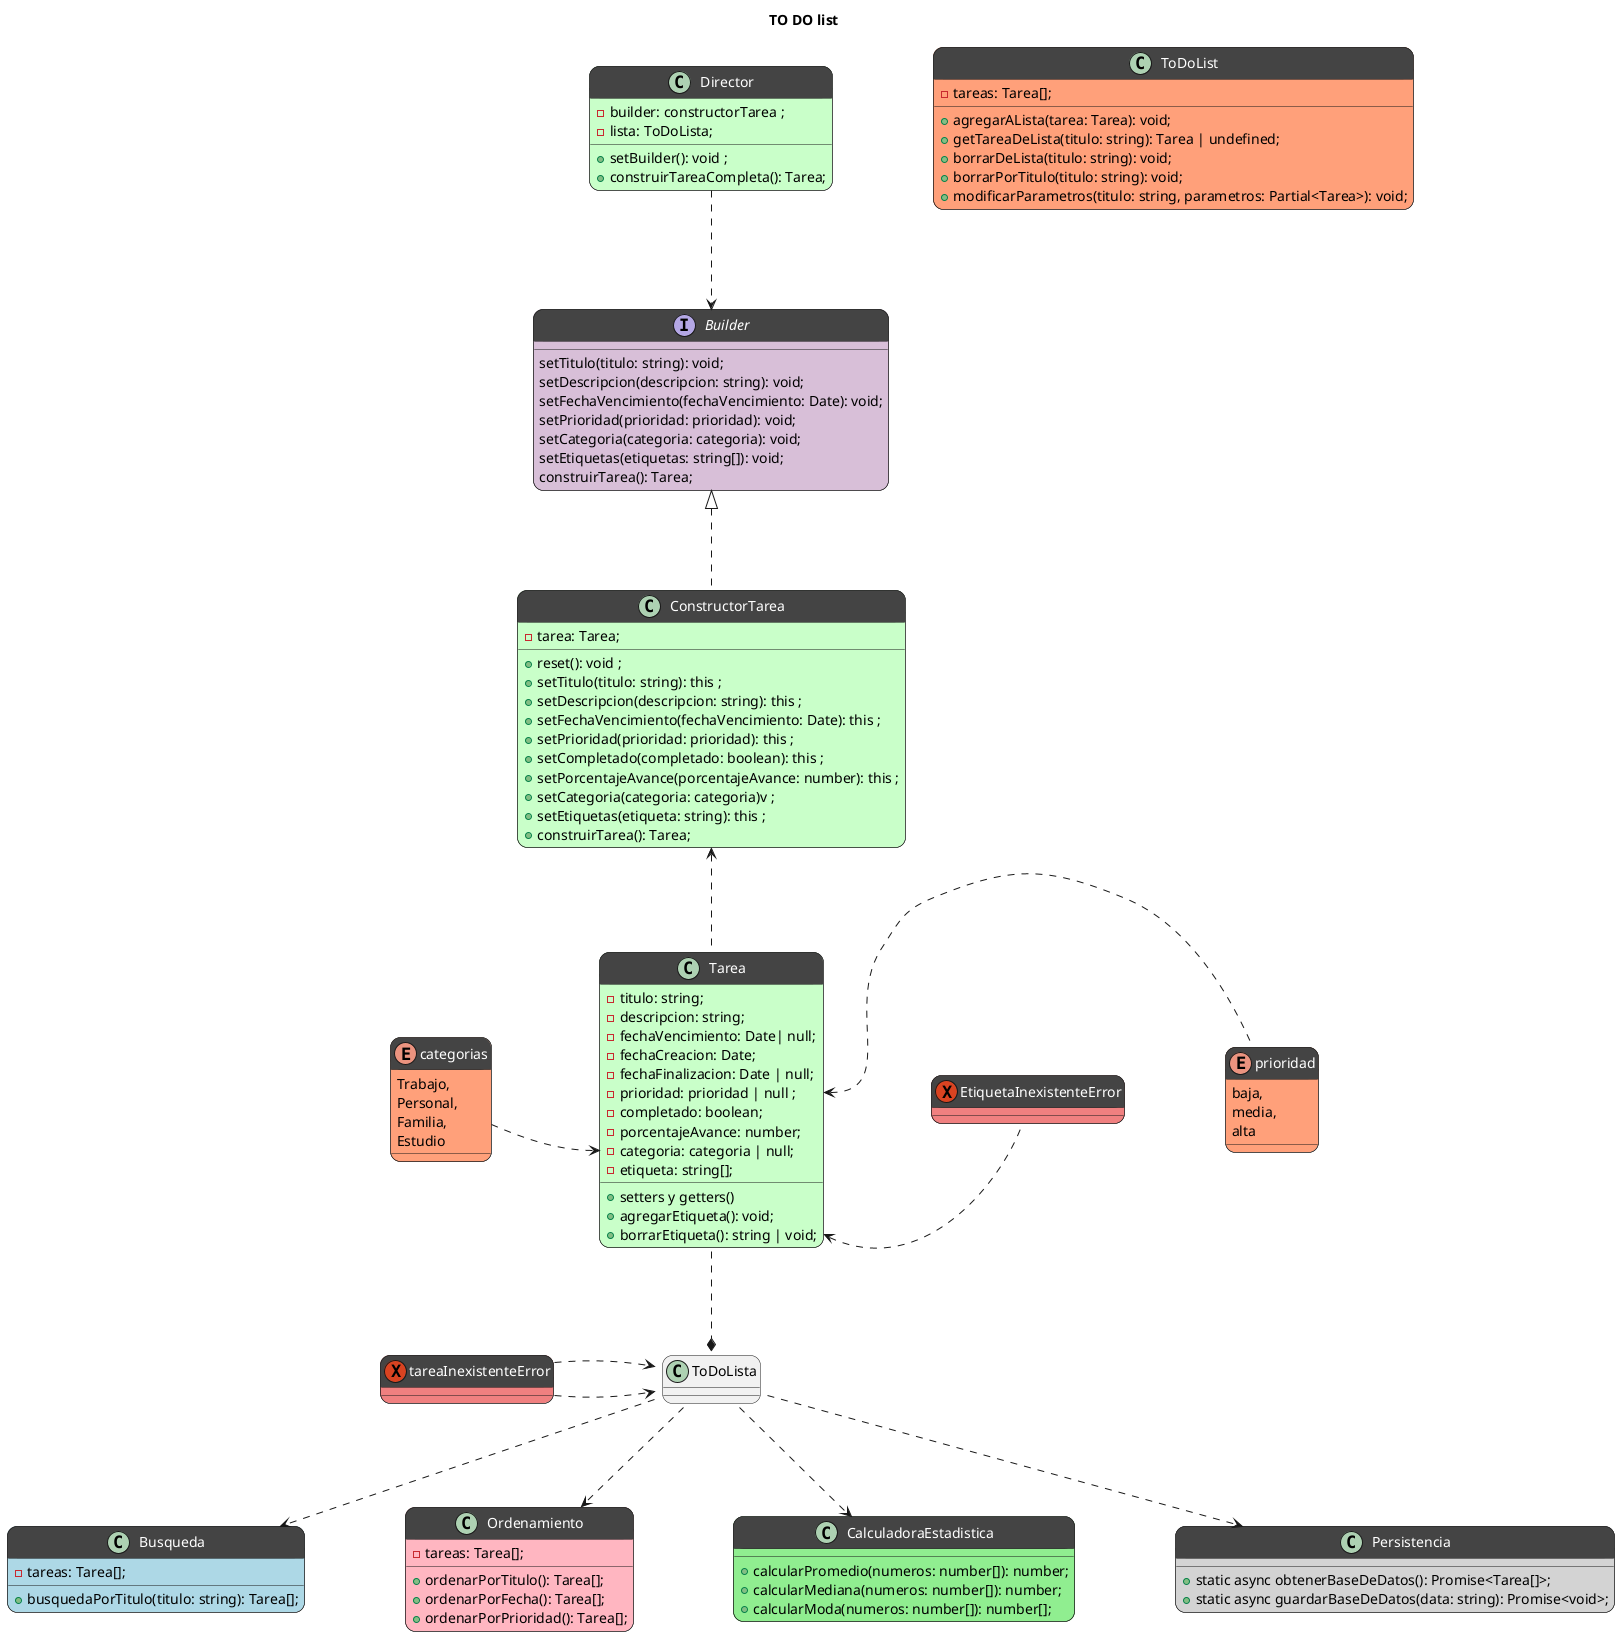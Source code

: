 @startuml diagrama clases
title TO DO list

interface Builder #Thistle;header:444{
    setTitulo(titulo: string): void;
    setDescripcion(descripcion: string): void;
    setFechaVencimiento(fechaVencimiento: Date): void;
    setPrioridad(prioridad: prioridad): void;
    setCategoria(categoria: categoria): void;
    setEtiquetas(etiquetas: string[]): void;
    construirTarea(): Tarea;
}

class Tarea #TECHNOLOGY;header:444{
    - titulo: string;
    - descripcion: string;
    - fechaVencimiento: Date| null;
    - fechaCreacion: Date;
    - fechaFinalizacion: Date | null;
    - prioridad: prioridad | null ;
    - completado: boolean;
    - porcentajeAvance: number;
    - categoria: categoria | null;
    - etiqueta: string[];
    + setters y getters()
    + agregarEtiqueta(): void;
    + borrarEtiqueta(): string | void;
}

class ConstructorTarea #TECHNOLOGY;header:444 implements Builder {
    - tarea: Tarea;
    +reset(): void ;
    +setTitulo(titulo: string): this ;
    +setDescripcion(descripcion: string): this ;
    +setFechaVencimiento(fechaVencimiento: Date): this ;
    +setPrioridad(prioridad: prioridad): this ;
    +setCompletado(completado: boolean): this ;
    +setPorcentajeAvance(porcentajeAvance: number): this ;
    +setCategoria(categoria: categoria)v ;
    +setEtiquetas(etiqueta: string): this ;
    +construirTarea(): Tarea;
}

class Director #TECHNOLOGY;header:444{
    -builder: constructorTarea ;
    -lista: ToDoLista;
    +setBuilder(): void ;
    +construirTareaCompleta(): Tarea;
}

enum prioridad #LightSalmon;header:444{
    baja,
    media,
    alta
    }

enum categorias #LightSalmon;header:444{
    Trabajo,
    Personal,
    Familia,
    Estudio
}

class ToDoList #LightSalmon;header:444 {
    - tareas: Tarea[];
    + agregarALista(tarea: Tarea): void;
    + getTareaDeLista(titulo: string): Tarea | undefined;
    + borrarDeLista(titulo: string): void;
    + borrarPorTitulo(titulo: string): void;
    + modificarParametros(titulo: string, parametros: Partial<Tarea>): void;
}

class Busqueda #LightBlue;header:444 {
    - tareas: Tarea[];
    + busquedaPorTitulo(titulo: string): Tarea[];
}

class Ordenamiento #LightPink;header:444 {
    - tareas: Tarea[];
    + ordenarPorTitulo(): Tarea[];
    + ordenarPorFecha(): Tarea[];
    + ordenarPorPrioridad(): Tarea[];
}

class CalculadoraEstadistica #LightGreen;header:444 {
    + calcularPromedio(numeros: number[]): number;
    + calcularMediana(numeros: number[]): number;
    + calcularModa(numeros: number[]): number[];
}

class Persistencia #LightGray;header:444 {
    + static async obtenerBaseDeDatos(): Promise<Tarea[]>;
    + static async guardarBaseDeDatos(data: string): Promise<void>;
}

exception tareaInexistenteError #LightCoral;header:444{}

exception EtiquetaInexistenteError #LightCoral;header:444{}

'relaciones
    skinparam ranksep 100
    'cambia el largo de las flechas
    skinparam nodesep 100
    'cambia la distancia entre los cuadrados

    
    categorias .r.> Tarea::categoria
    Tarea .u.> ConstructorTarea
    Tarea ..* ToDoLista
    prioridad .l.> Tarea::prioridad
    Tarea::borrarEtiqueta <.r. EtiquetaInexistenteError
    ToDoLista::borrarDeLista <.l. tareaInexistenteError
    ToDoLista::borrarPorTitulo <.l. tareaInexistenteError
    ToDoLista .d.> CalculadoraEstadistica
    ToDoLista .d.> Busqueda
    ToDoLista .d.> Ordenamiento
    ToDoLista .d.> Persistencia
    Director ..> Builder

'notas
    'diseño
        'colores de clases
        /'
        clase: #TECHNOLOGY;header:444
        clase: abstracta #LightCyan;header:444
        interfaz: #Thistle;header:444
        enums: #LightSalmon;header:444
        excepciones: #LightCoral;header:444
        '/
    skinparam roundcorner 20
    'cambia las esquinas de las clases para hacerlas mas redondeadas
    skinparam classFontColor automatic
    'cambia el color de fuente de todas las clases asi se ve en blanco sobre el fondo oscuro

@enduml